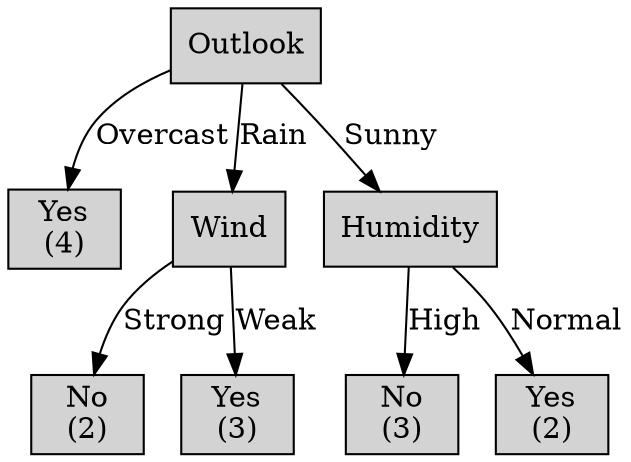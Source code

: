 digraph ID3_Tree {
"0" [shape=box, style=filled, label="Outlook
", weight=1]
"1" [shape=box, style=filled, label="Yes
(4)
", weight=2]
0 -> 1 [ label = "Overcast"];
"2" [shape=box, style=filled, label="Wind
", weight=2]
0 -> 2 [ label = "Rain"];
"3" [shape=box, style=filled, label="No
(2)
", weight=3]
2 -> 3 [ label = "Strong"];
"4" [shape=box, style=filled, label="Yes
(3)
", weight=3]
2 -> 4 [ label = "Weak"];
"5" [shape=box, style=filled, label="Humidity
", weight=2]
0 -> 5 [ label = "Sunny"];
"6" [shape=box, style=filled, label="No
(3)
", weight=3]
5 -> 6 [ label = "High"];
"7" [shape=box, style=filled, label="Yes
(2)
", weight=3]
5 -> 7 [ label = "Normal"];
{rank=same; 0;};
{rank=same; 1;2;5;};
{rank=same; 3;4;6;7;};
}